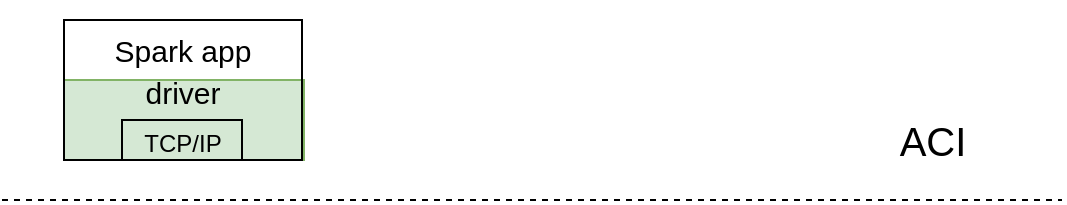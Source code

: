 <mxfile version="16.1.0" type="github">
  <diagram id="C5RBs43oDa-KdzZeNtuy" name="Page-1">
    <mxGraphModel dx="946" dy="552" grid="1" gridSize="10" guides="1" tooltips="1" connect="1" arrows="1" fold="1" page="1" pageScale="1" pageWidth="827" pageHeight="1169" math="0" shadow="0">
      <root>
        <mxCell id="WIyWlLk6GJQsqaUBKTNV-0" />
        <mxCell id="WIyWlLk6GJQsqaUBKTNV-1" parent="WIyWlLk6GJQsqaUBKTNV-0" />
        <mxCell id="i5SIUgtMvQXpy_Vy_64p-21" value="" style="rounded=0;whiteSpace=wrap;html=1;fontSize=15;fillColor=#d5e8d4;strokeColor=#82b366;" vertex="1" parent="WIyWlLk6GJQsqaUBKTNV-1">
          <mxGeometry x="151" y="120" width="120" height="40" as="geometry" />
        </mxCell>
        <mxCell id="i5SIUgtMvQXpy_Vy_64p-2" value="" style="endArrow=none;dashed=1;html=1;rounded=0;" edge="1" parent="WIyWlLk6GJQsqaUBKTNV-1">
          <mxGeometry width="50" height="50" relative="1" as="geometry">
            <mxPoint x="120" y="180" as="sourcePoint" />
            <mxPoint x="650" y="180" as="targetPoint" />
          </mxGeometry>
        </mxCell>
        <mxCell id="i5SIUgtMvQXpy_Vy_64p-6" value="&lt;p style=&quot;line-height: 1&quot;&gt;&lt;font style=&quot;font-size: 15px ; line-height: 1.7&quot;&gt;Spark app&lt;/font&gt;&lt;br&gt;&lt;font style=&quot;font-size: 15px&quot;&gt;driver&lt;/font&gt;&lt;/p&gt;&lt;p style=&quot;line-height: 1&quot;&gt;TCP/IP&lt;/p&gt;" style="rounded=0;whiteSpace=wrap;html=1;fillColor=none;" vertex="1" parent="WIyWlLk6GJQsqaUBKTNV-1">
          <mxGeometry x="151" y="90" width="119" height="70" as="geometry" />
        </mxCell>
        <mxCell id="i5SIUgtMvQXpy_Vy_64p-20" value="" style="rounded=0;whiteSpace=wrap;html=1;fontSize=15;fillColor=none;" vertex="1" parent="WIyWlLk6GJQsqaUBKTNV-1">
          <mxGeometry x="180" y="140" width="60" height="20" as="geometry" />
        </mxCell>
        <mxCell id="i5SIUgtMvQXpy_Vy_64p-25" value="&lt;font style=&quot;font-size: 20px&quot;&gt;ACI&lt;/font&gt;" style="text;html=1;align=center;verticalAlign=middle;resizable=0;points=[];autosize=1;strokeColor=none;fillColor=none;fontSize=15;" vertex="1" parent="WIyWlLk6GJQsqaUBKTNV-1">
          <mxGeometry x="560" y="140" width="50" height="20" as="geometry" />
        </mxCell>
      </root>
    </mxGraphModel>
  </diagram>
</mxfile>
